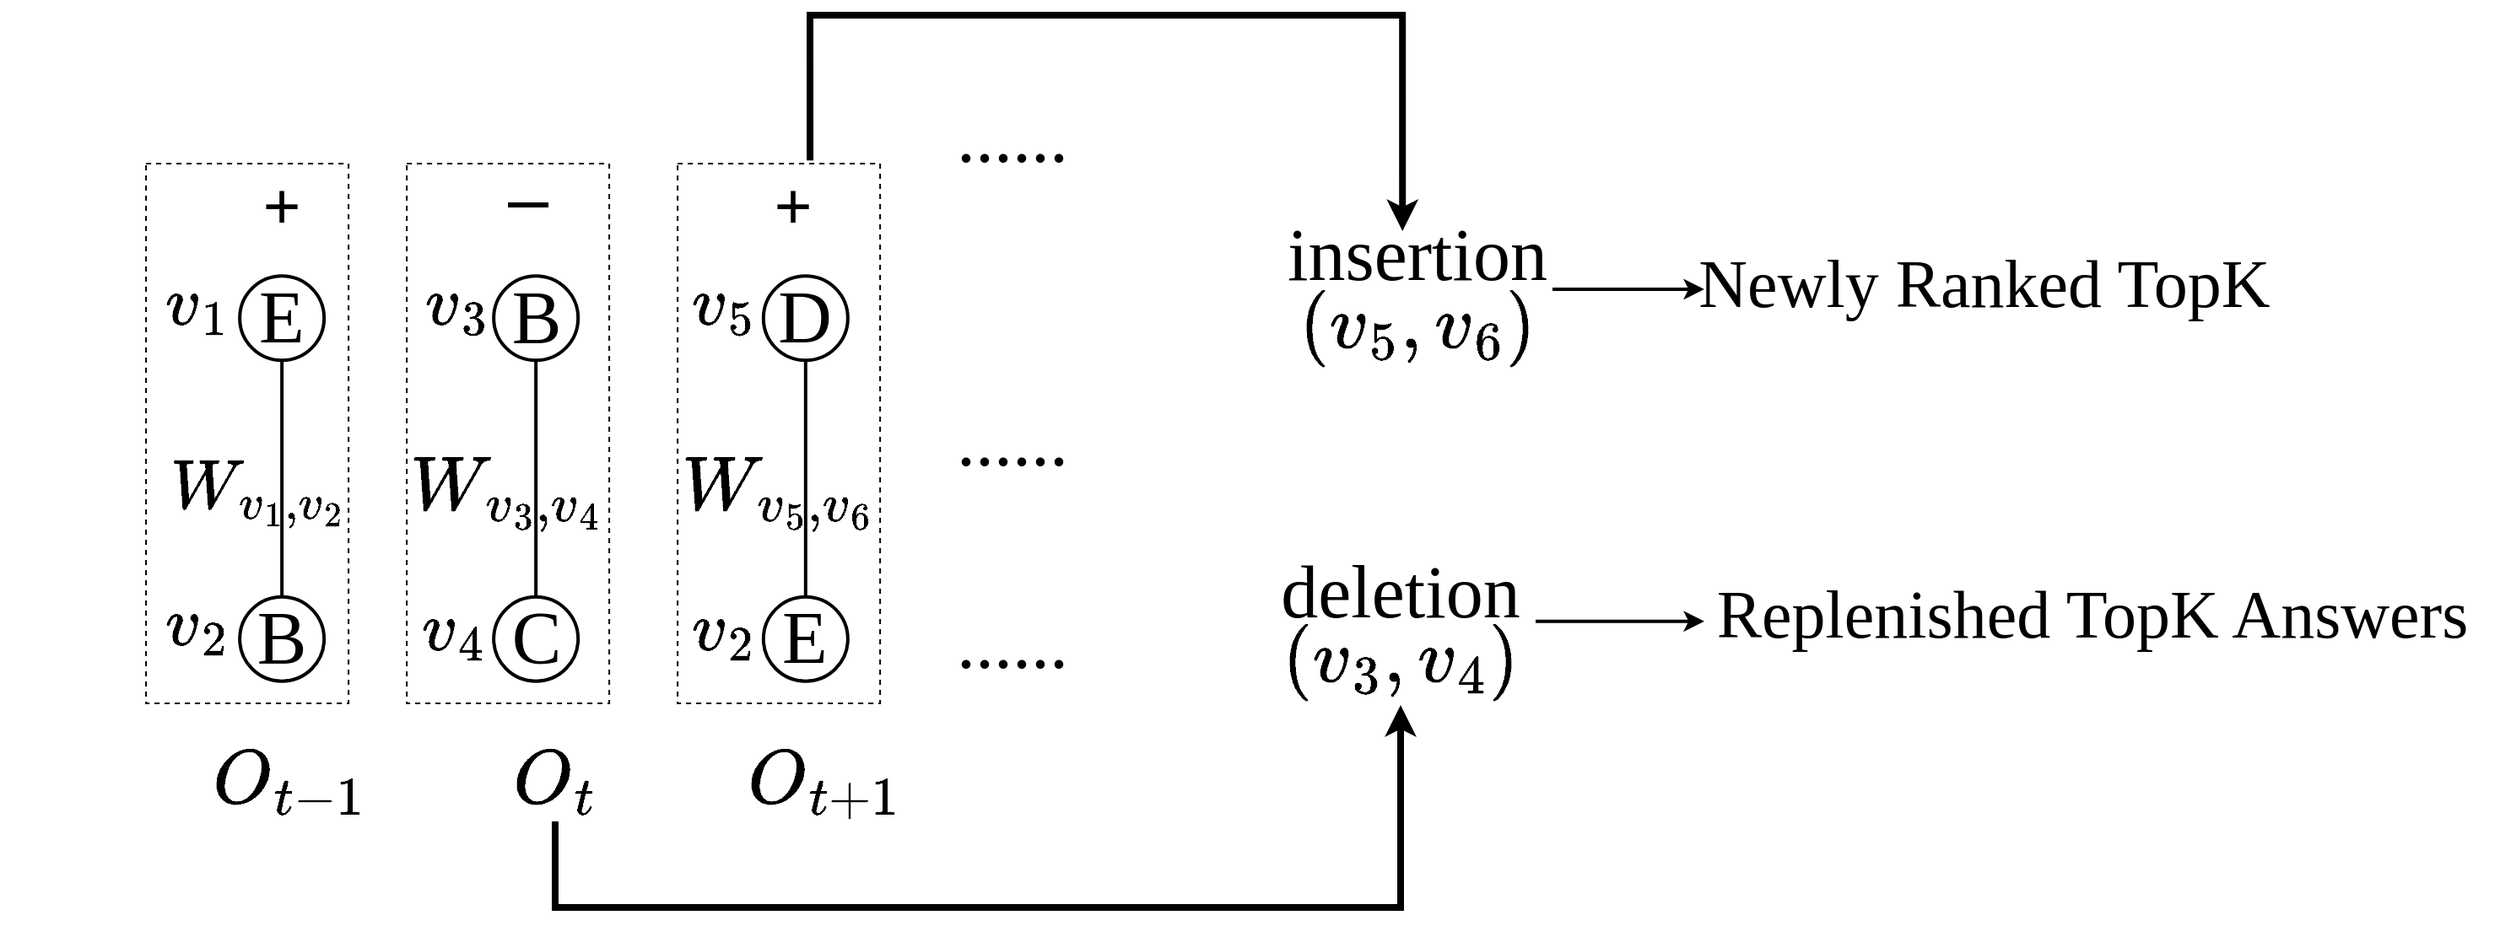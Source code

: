 <mxfile version="22.1.3" type="github">
  <diagram name="第 1 页" id="yNpOiWvQIqk7lrjXULh-">
    <mxGraphModel dx="1793" dy="995" grid="1" gridSize="10" guides="1" tooltips="1" connect="1" arrows="1" fold="1" page="1" pageScale="1" pageWidth="2339" pageHeight="3300" math="1" shadow="0">
      <root>
        <mxCell id="0" />
        <mxCell id="1" parent="0" />
        <mxCell id="RO7L211PAKiRPaYpDe8s-24" value="" style="rounded=0;whiteSpace=wrap;html=1;fillColor=none;dashed=1;" vertex="1" parent="1">
          <mxGeometry x="376.55" y="650" width="120" height="320" as="geometry" />
        </mxCell>
        <mxCell id="RFllEehOtCFyuf5omVys-12" value="E" style="ellipse;whiteSpace=wrap;html=1;aspect=fixed;strokeWidth=2;fontFamily=Times New Roman;container=0;fontSize=44;" parent="1" vertex="1">
          <mxGeometry x="432.069" y="716.602" width="50" height="50" as="geometry" />
        </mxCell>
        <mxCell id="aS3HxzK-06nGjCR94vso-4" style="edgeStyle=orthogonalEdgeStyle;rounded=0;orthogonalLoop=1;jettySize=auto;html=1;strokeWidth=4;exitX=0.654;exitY=-0.006;exitDx=0;exitDy=0;exitPerimeter=0;" parent="1" source="RO7L211PAKiRPaYpDe8s-27" edge="1">
          <mxGeometry relative="1" as="geometry">
            <mxPoint x="770" y="630" as="sourcePoint" />
            <mxPoint x="1121.12" y="690" as="targetPoint" />
            <Array as="points">
              <mxPoint x="770" y="562" />
              <mxPoint x="1121" y="562" />
            </Array>
          </mxGeometry>
        </mxCell>
        <mxCell id="RFllEehOtCFyuf5omVys-16" value="B" style="ellipse;whiteSpace=wrap;html=1;aspect=fixed;strokeWidth=2;fontFamily=Times New Roman;container=0;fontSize=44;" parent="1" vertex="1">
          <mxGeometry x="432.069" y="906.834" width="50" height="50" as="geometry" />
        </mxCell>
        <mxCell id="RFllEehOtCFyuf5omVys-17" style="edgeStyle=orthogonalEdgeStyle;rounded=0;orthogonalLoop=1;jettySize=auto;html=1;exitX=0.5;exitY=1;exitDx=0;exitDy=0;entryX=0.5;entryY=0;entryDx=0;entryDy=0;endArrow=none;endFill=0;strokeWidth=2;fontFamily=Times New Roman;fontSize=44;" parent="1" source="RFllEehOtCFyuf5omVys-12" target="RFllEehOtCFyuf5omVys-16" edge="1">
          <mxGeometry relative="1" as="geometry" />
        </mxCell>
        <mxCell id="RFllEehOtCFyuf5omVys-20" value="$$W_{v_1,v_2}$$" style="text;html=1;strokeColor=none;fillColor=none;align=center;verticalAlign=middle;whiteSpace=wrap;rounded=0;fontFamily=Times New Roman;container=0;fontSize=40;" parent="1" vertex="1">
          <mxGeometry x="396.9" y="819.035" width="93.103" height="43.9" as="geometry" />
        </mxCell>
        <mxCell id="RFllEehOtCFyuf5omVys-22" value="B" style="ellipse;whiteSpace=wrap;html=1;aspect=fixed;strokeWidth=2;fontFamily=Times New Roman;container=0;fontSize=44;" parent="1" vertex="1">
          <mxGeometry x="582.586" y="716.602" width="50" height="50" as="geometry" />
        </mxCell>
        <mxCell id="RFllEehOtCFyuf5omVys-23" value="C" style="ellipse;whiteSpace=wrap;html=1;aspect=fixed;strokeWidth=2;fontFamily=Times New Roman;container=0;fontSize=44;" parent="1" vertex="1">
          <mxGeometry x="582.586" y="906.834" width="50" height="50" as="geometry" />
        </mxCell>
        <mxCell id="RFllEehOtCFyuf5omVys-21" style="edgeStyle=orthogonalEdgeStyle;rounded=0;orthogonalLoop=1;jettySize=auto;html=1;exitX=0.5;exitY=1;exitDx=0;exitDy=0;entryX=0.5;entryY=0;entryDx=0;entryDy=0;endArrow=none;endFill=0;strokeWidth=2;fontFamily=Times New Roman;fontSize=44;" parent="1" source="RFllEehOtCFyuf5omVys-22" target="RFllEehOtCFyuf5omVys-23" edge="1">
          <mxGeometry relative="1" as="geometry" />
        </mxCell>
        <mxCell id="RFllEehOtCFyuf5omVys-24" value="$$W_{v_3,v_4}$$" style="text;html=1;strokeColor=none;fillColor=none;align=center;verticalAlign=middle;whiteSpace=wrap;rounded=0;fontFamily=Times New Roman;container=0;fontSize=44;" parent="1" vertex="1">
          <mxGeometry x="543.997" y="819.035" width="93.103" height="43.9" as="geometry" />
        </mxCell>
        <mxCell id="RFllEehOtCFyuf5omVys-30" value="D" style="ellipse;whiteSpace=wrap;html=1;aspect=fixed;strokeWidth=2;fontFamily=Times New Roman;container=0;fontSize=44;" parent="1" vertex="1">
          <mxGeometry x="742.414" y="716.602" width="50" height="50" as="geometry" />
        </mxCell>
        <mxCell id="RFllEehOtCFyuf5omVys-31" value="E" style="ellipse;whiteSpace=wrap;html=1;aspect=fixed;strokeWidth=2;fontFamily=Times New Roman;container=0;fontSize=44;" parent="1" vertex="1">
          <mxGeometry x="742.414" y="906.834" width="50" height="50" as="geometry" />
        </mxCell>
        <mxCell id="RFllEehOtCFyuf5omVys-29" style="edgeStyle=orthogonalEdgeStyle;rounded=0;orthogonalLoop=1;jettySize=auto;html=1;exitX=0.5;exitY=1;exitDx=0;exitDy=0;entryX=0.5;entryY=0;entryDx=0;entryDy=0;endArrow=none;endFill=0;strokeWidth=2;fontFamily=Times New Roman;fontSize=44;" parent="1" source="RFllEehOtCFyuf5omVys-30" target="RFllEehOtCFyuf5omVys-31" edge="1">
          <mxGeometry relative="1" as="geometry" />
        </mxCell>
        <mxCell id="RFllEehOtCFyuf5omVys-32" value="$$W_{v_5,v_6}$$" style="text;html=1;strokeColor=none;fillColor=none;align=center;verticalAlign=middle;whiteSpace=wrap;rounded=0;fontFamily=Times New Roman;container=0;fontSize=44;" parent="1" vertex="1">
          <mxGeometry x="705.005" y="819.035" width="93.103" height="43.9" as="geometry" />
        </mxCell>
        <mxCell id="RFllEehOtCFyuf5omVys-35" value="$$O_{t+1}$$" style="text;html=1;strokeColor=none;fillColor=none;align=center;verticalAlign=middle;whiteSpace=wrap;rounded=0;fontFamily=Times New Roman;fontSize=44;" parent="1" vertex="1">
          <mxGeometry x="748.88" y="1000" width="60" height="30" as="geometry" />
        </mxCell>
        <mxCell id="RFllEehOtCFyuf5omVys-36" value="$$O_{t}$$" style="text;html=1;strokeColor=none;fillColor=none;align=center;verticalAlign=middle;whiteSpace=wrap;rounded=0;fontFamily=Times New Roman;fontSize=44;" parent="1" vertex="1">
          <mxGeometry x="589.05" y="1000" width="60" height="30" as="geometry" />
        </mxCell>
        <mxCell id="RFllEehOtCFyuf5omVys-37" value="$$O_{t-1}$$" style="text;html=1;strokeColor=none;fillColor=none;align=center;verticalAlign=middle;whiteSpace=wrap;rounded=0;fontFamily=Times New Roman;fontSize=44;" parent="1" vertex="1">
          <mxGeometry x="432.07" y="1000" width="60" height="30" as="geometry" />
        </mxCell>
        <mxCell id="RFllEehOtCFyuf5omVys-40" value="&lt;font style=&quot;font-size: 44px;&quot; face=&quot;Times New Roman&quot;&gt;......&lt;/font&gt;" style="text;html=1;strokeColor=none;fillColor=none;align=center;verticalAlign=middle;whiteSpace=wrap;rounded=0;" parent="1" vertex="1">
          <mxGeometry x="860" y="620" width="60" height="30" as="geometry" />
        </mxCell>
        <mxCell id="RFllEehOtCFyuf5omVys-41" value="&lt;font style=&quot;font-size: 44px;&quot; face=&quot;Times New Roman&quot;&gt;......&lt;/font&gt;" style="text;html=1;strokeColor=none;fillColor=none;align=center;verticalAlign=middle;whiteSpace=wrap;rounded=0;" parent="1" vertex="1">
          <mxGeometry x="860" y="800" width="60" height="30" as="geometry" />
        </mxCell>
        <mxCell id="RFllEehOtCFyuf5omVys-42" value="&lt;font style=&quot;font-size: 44px;&quot; face=&quot;Times New Roman&quot;&gt;......&lt;/font&gt;" style="text;html=1;strokeColor=none;fillColor=none;align=center;verticalAlign=middle;whiteSpace=wrap;rounded=0;" parent="1" vertex="1">
          <mxGeometry x="860" y="920" width="60" height="30" as="geometry" />
        </mxCell>
        <mxCell id="RFllEehOtCFyuf5omVys-59" value="" style="group" parent="1" vertex="1" connectable="0">
          <mxGeometry x="1100" y="690" width="60" height="70" as="geometry" />
        </mxCell>
        <mxCell id="RFllEehOtCFyuf5omVys-48" value="&lt;font style=&quot;font-size: 44px;&quot; face=&quot;Times New Roman&quot;&gt;insertion&lt;/font&gt;" style="text;html=1;strokeColor=none;fillColor=none;align=center;verticalAlign=middle;whiteSpace=wrap;rounded=0;" parent="RFllEehOtCFyuf5omVys-59" vertex="1">
          <mxGeometry width="60" height="30" as="geometry" />
        </mxCell>
        <mxCell id="RFllEehOtCFyuf5omVys-49" value="&lt;font style=&quot;font-size: 44px;&quot; face=&quot;Times New Roman&quot;&gt;$$(v_5,v_6)$$&lt;/font&gt;" style="text;html=1;strokeColor=none;fillColor=none;align=center;verticalAlign=middle;whiteSpace=wrap;rounded=0;" parent="RFllEehOtCFyuf5omVys-59" vertex="1">
          <mxGeometry y="40" width="60" height="30" as="geometry" />
        </mxCell>
        <mxCell id="RFllEehOtCFyuf5omVys-52" value="&lt;font style=&quot;font-size: 44px;&quot; face=&quot;Times New Roman&quot;&gt;deletion&lt;/font&gt;" style="text;html=1;strokeColor=none;fillColor=none;align=center;verticalAlign=middle;whiteSpace=wrap;rounded=0;container=0;" parent="1" vertex="1">
          <mxGeometry x="1090" y="890" width="60" height="30" as="geometry" />
        </mxCell>
        <mxCell id="RFllEehOtCFyuf5omVys-53" value="&lt;font style=&quot;font-size: 44px;&quot; face=&quot;Times New Roman&quot;&gt;$$(v_3,v_4)$$&lt;/font&gt;" style="text;html=1;strokeColor=none;fillColor=none;align=center;verticalAlign=middle;whiteSpace=wrap;rounded=0;container=0;" parent="1" vertex="1">
          <mxGeometry x="1090" y="928.3" width="60" height="30" as="geometry" />
        </mxCell>
        <mxCell id="RFllEehOtCFyuf5omVys-65" value="" style="endArrow=classic;html=1;rounded=0;edgeStyle=orthogonalEdgeStyle;strokeWidth=4;" parent="1" edge="1">
          <mxGeometry width="50" height="50" relative="1" as="geometry">
            <mxPoint x="619" y="1040" as="sourcePoint" />
            <mxPoint x="1120" y="971" as="targetPoint" />
            <Array as="points">
              <mxPoint x="619" y="1091" />
              <mxPoint x="1120" y="1091" />
            </Array>
          </mxGeometry>
        </mxCell>
        <mxCell id="RFllEehOtCFyuf5omVys-66" value="&lt;font style=&quot;font-size: 40px;&quot;&gt;Newly Ranked TopK&amp;nbsp;&lt;/font&gt;" style="text;html=1;strokeColor=none;fillColor=none;align=center;verticalAlign=middle;whiteSpace=wrap;rounded=0;fontFamily=Times New Roman;" parent="1" vertex="1">
          <mxGeometry x="1271" y="706" width="400" height="29" as="geometry" />
        </mxCell>
        <mxCell id="2nz0odJnfSWqx3YoXZLA-5" value="" style="endArrow=classic;html=1;rounded=0;strokeWidth=2;" parent="1" edge="1">
          <mxGeometry width="50" height="50" relative="1" as="geometry">
            <mxPoint x="1200" y="921.33" as="sourcePoint" />
            <mxPoint x="1300" y="921.33" as="targetPoint" />
          </mxGeometry>
        </mxCell>
        <mxCell id="2nz0odJnfSWqx3YoXZLA-11" value="" style="endArrow=classic;html=1;rounded=0;strokeWidth=2;" parent="1" edge="1">
          <mxGeometry width="50" height="50" relative="1" as="geometry">
            <mxPoint x="1210" y="724.5" as="sourcePoint" />
            <mxPoint x="1300" y="724.5" as="targetPoint" />
          </mxGeometry>
        </mxCell>
        <mxCell id="RO7L211PAKiRPaYpDe8s-2" value="&lt;font style=&quot;font-size: 40px;&quot; face=&quot;Times New Roman&quot;&gt;$$v_1$$&lt;/font&gt;" style="text;html=1;strokeColor=none;fillColor=none;align=center;verticalAlign=middle;whiteSpace=wrap;rounded=0;" vertex="1" parent="1">
          <mxGeometry x="376.55" y="716.6" width="60" height="30" as="geometry" />
        </mxCell>
        <mxCell id="RO7L211PAKiRPaYpDe8s-3" value="$$v_2$$" style="text;html=1;strokeColor=none;fillColor=none;align=center;verticalAlign=middle;whiteSpace=wrap;rounded=0;fontFamily=Times New Roman;fontSize=40;" vertex="1" parent="1">
          <mxGeometry x="376.55" y="906.83" width="60" height="30" as="geometry" />
        </mxCell>
        <mxCell id="RO7L211PAKiRPaYpDe8s-4" value="$$v_3$$" style="text;html=1;strokeColor=none;fillColor=none;align=center;verticalAlign=middle;whiteSpace=wrap;rounded=0;fontFamily=Times New Roman;fontSize=40;" vertex="1" parent="1">
          <mxGeometry x="531.05" y="716.6" width="60" height="30" as="geometry" />
        </mxCell>
        <mxCell id="RO7L211PAKiRPaYpDe8s-5" value="$$v_4$$" style="text;html=1;strokeColor=none;fillColor=none;align=center;verticalAlign=middle;whiteSpace=wrap;rounded=0;fontFamily=Times New Roman;fontSize=40;" vertex="1" parent="1">
          <mxGeometry x="529.05" y="910" width="60" height="30" as="geometry" />
        </mxCell>
        <mxCell id="RO7L211PAKiRPaYpDe8s-6" value="$$v_5$$" style="text;html=1;strokeColor=none;fillColor=none;align=center;verticalAlign=middle;whiteSpace=wrap;rounded=0;fontFamily=Times New Roman;fontSize=40;" vertex="1" parent="1">
          <mxGeometry x="688.88" y="716.6" width="60" height="30" as="geometry" />
        </mxCell>
        <mxCell id="RO7L211PAKiRPaYpDe8s-7" value="$$v_2$$" style="text;html=1;strokeColor=none;fillColor=none;align=center;verticalAlign=middle;whiteSpace=wrap;rounded=0;fontFamily=Times New Roman;fontSize=40;" vertex="1" parent="1">
          <mxGeometry x="688.88" y="910" width="60" height="30" as="geometry" />
        </mxCell>
        <mxCell id="RO7L211PAKiRPaYpDe8s-10" value="&lt;h2 style=&quot;box-sizing: border-box; outline: 0px; margin: 24px 0px 8px; padding: 0px; font-family: &amp;quot;PingFang SC&amp;quot;, &amp;quot;Microsoft YaHei&amp;quot;, SimHei, Arial, SimSun; font-size: 22px; color: rgb(79, 79, 79); line-height: 32px; overflow-wrap: break-word; text-align: start; background-color: rgb(255, 255, 255);&quot;&gt;&lt;span style=&quot;box-sizing: border-box; outline: 0px; margin: 24px 0px 8px; padding: 0px; color: rgb(243, 59, 69); overflow-wrap: break-word;&quot;&gt;&lt;/span&gt;&lt;/h2&gt;" style="text;html=1;strokeColor=none;fillColor=none;align=center;verticalAlign=middle;whiteSpace=wrap;rounded=0;" vertex="1" parent="1">
          <mxGeometry x="410" y="620" width="60" height="30" as="geometry" />
        </mxCell>
        <mxCell id="RO7L211PAKiRPaYpDe8s-16" value="&lt;font style=&quot;font-size: 40px;&quot; face=&quot;Times New Roman&quot;&gt;+&lt;/font&gt;" style="text;html=1;strokeColor=none;fillColor=none;align=center;verticalAlign=middle;whiteSpace=wrap;rounded=0;fontStyle=1" vertex="1" parent="1">
          <mxGeometry x="427.07" y="660" width="60" height="30" as="geometry" />
        </mxCell>
        <mxCell id="RO7L211PAKiRPaYpDe8s-20" value="" style="endArrow=none;html=1;rounded=0;fontFamily=Times New Roman;fontSize=40;endFill=0;strokeWidth=3;" edge="1" parent="1">
          <mxGeometry width="50" height="50" relative="1" as="geometry">
            <mxPoint x="591.05" y="674.5" as="sourcePoint" />
            <mxPoint x="615" y="674.5" as="targetPoint" />
          </mxGeometry>
        </mxCell>
        <mxCell id="RO7L211PAKiRPaYpDe8s-23" value="&lt;font style=&quot;font-size: 40px;&quot; face=&quot;Times New Roman&quot;&gt;+&lt;/font&gt;" style="text;html=1;strokeColor=none;fillColor=none;align=center;verticalAlign=middle;whiteSpace=wrap;rounded=0;fontStyle=1" vertex="1" parent="1">
          <mxGeometry x="730" y="660" width="60" height="30" as="geometry" />
        </mxCell>
        <mxCell id="RO7L211PAKiRPaYpDe8s-26" value="" style="rounded=0;whiteSpace=wrap;html=1;fillColor=none;dashed=1;" vertex="1" parent="1">
          <mxGeometry x="531.05" y="650" width="120" height="320" as="geometry" />
        </mxCell>
        <mxCell id="RO7L211PAKiRPaYpDe8s-27" value="" style="rounded=0;whiteSpace=wrap;html=1;fillColor=none;dashed=1;" vertex="1" parent="1">
          <mxGeometry x="691.56" y="650" width="120" height="320" as="geometry" />
        </mxCell>
        <mxCell id="RO7L211PAKiRPaYpDe8s-30" value="&lt;font style=&quot;font-size: 40px;&quot;&gt;Replenished TopK Answers&amp;nbsp;&lt;/font&gt;" style="text;html=1;strokeColor=none;fillColor=none;align=center;verticalAlign=middle;whiteSpace=wrap;rounded=0;fontFamily=Times New Roman;" vertex="1" parent="1">
          <mxGeometry x="1300" y="905.13" width="470" height="23.17" as="geometry" />
        </mxCell>
      </root>
    </mxGraphModel>
  </diagram>
</mxfile>
